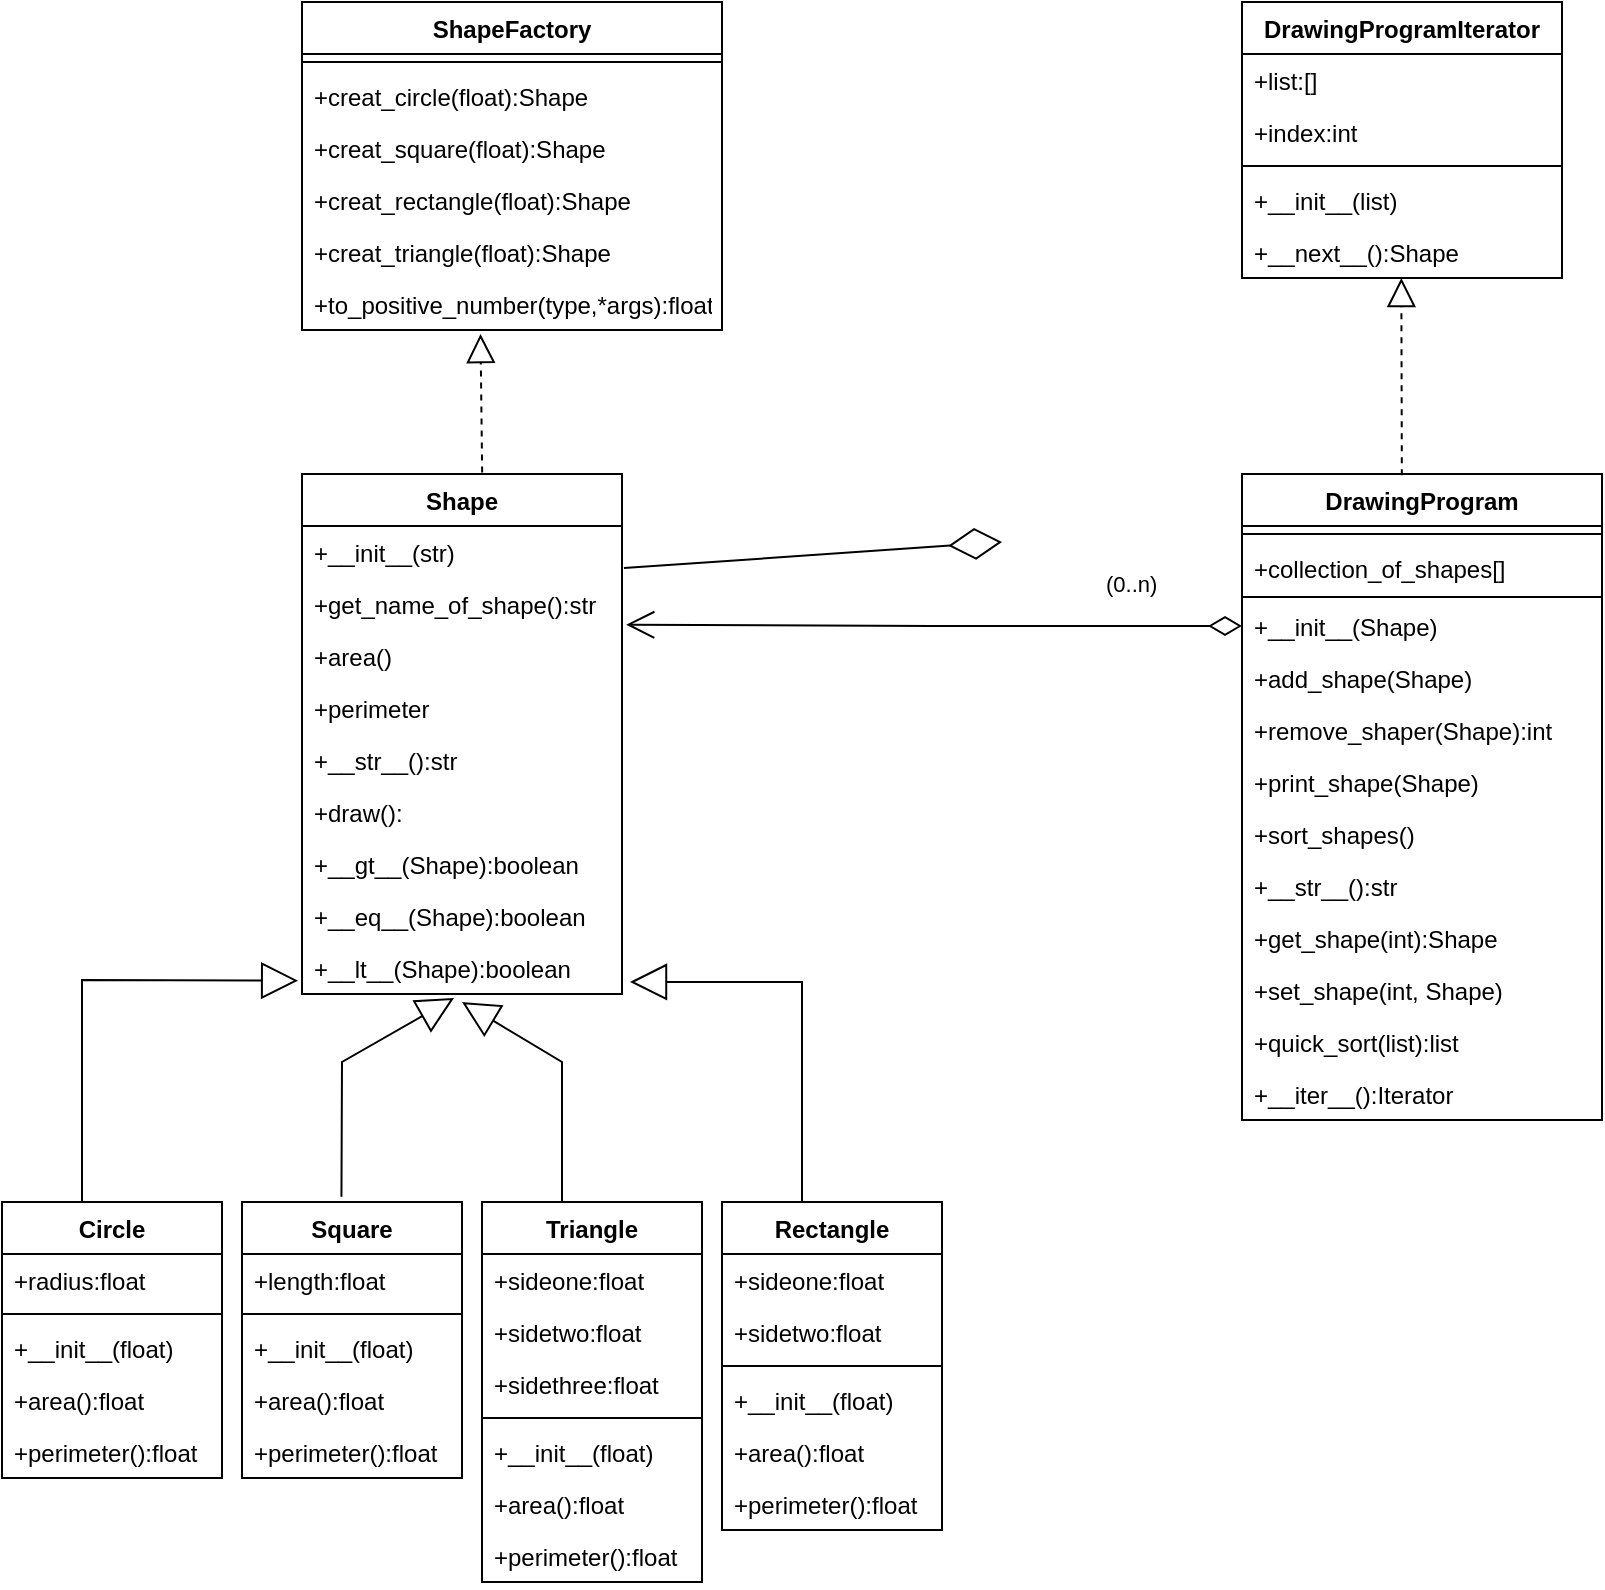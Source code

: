 <mxfile version="15.6.8" type="device"><diagram id="YoG3f7pHk4Rbtw5DYFcT" name="Page-1"><mxGraphModel dx="925" dy="736" grid="1" gridSize="10" guides="1" tooltips="1" connect="1" arrows="1" fold="1" page="1" pageScale="1" pageWidth="850" pageHeight="1100" math="0" shadow="0"><root><mxCell id="0"/><mxCell id="1" parent="0"/><mxCell id="T9_4mvdXHMdCMFrZdac9-1" value="Shape" style="swimlane;fontStyle=1;align=center;verticalAlign=top;childLayout=stackLayout;horizontal=1;startSize=26;horizontalStack=0;resizeParent=1;resizeParentMax=0;resizeLast=0;collapsible=1;marginBottom=0;" vertex="1" parent="1"><mxGeometry x="150" y="336" width="160" height="260" as="geometry"/></mxCell><mxCell id="T9_4mvdXHMdCMFrZdac9-2" value="+__init__(str)" style="text;strokeColor=none;fillColor=none;align=left;verticalAlign=top;spacingLeft=4;spacingRight=4;overflow=hidden;rotatable=0;points=[[0,0.5],[1,0.5]];portConstraint=eastwest;" vertex="1" parent="T9_4mvdXHMdCMFrZdac9-1"><mxGeometry y="26" width="160" height="26" as="geometry"/></mxCell><mxCell id="T9_4mvdXHMdCMFrZdac9-3" value="+get_name_of_shape():str" style="text;strokeColor=none;fillColor=none;align=left;verticalAlign=top;spacingLeft=4;spacingRight=4;overflow=hidden;rotatable=0;points=[[0,0.5],[1,0.5]];portConstraint=eastwest;" vertex="1" parent="T9_4mvdXHMdCMFrZdac9-1"><mxGeometry y="52" width="160" height="26" as="geometry"/></mxCell><mxCell id="T9_4mvdXHMdCMFrZdac9-4" value="+area()" style="text;strokeColor=none;fillColor=none;align=left;verticalAlign=top;spacingLeft=4;spacingRight=4;overflow=hidden;rotatable=0;points=[[0,0.5],[1,0.5]];portConstraint=eastwest;" vertex="1" parent="T9_4mvdXHMdCMFrZdac9-1"><mxGeometry y="78" width="160" height="26" as="geometry"/></mxCell><mxCell id="T9_4mvdXHMdCMFrZdac9-74" value="+perimeter" style="text;strokeColor=none;fillColor=none;align=left;verticalAlign=top;spacingLeft=4;spacingRight=4;overflow=hidden;rotatable=0;points=[[0,0.5],[1,0.5]];portConstraint=eastwest;" vertex="1" parent="T9_4mvdXHMdCMFrZdac9-1"><mxGeometry y="104" width="160" height="26" as="geometry"/></mxCell><mxCell id="T9_4mvdXHMdCMFrZdac9-73" value="+__str__():str" style="text;strokeColor=none;fillColor=none;align=left;verticalAlign=top;spacingLeft=4;spacingRight=4;overflow=hidden;rotatable=0;points=[[0,0.5],[1,0.5]];portConstraint=eastwest;" vertex="1" parent="T9_4mvdXHMdCMFrZdac9-1"><mxGeometry y="130" width="160" height="26" as="geometry"/></mxCell><mxCell id="T9_4mvdXHMdCMFrZdac9-72" value="+draw():" style="text;strokeColor=none;fillColor=none;align=left;verticalAlign=top;spacingLeft=4;spacingRight=4;overflow=hidden;rotatable=0;points=[[0,0.5],[1,0.5]];portConstraint=eastwest;" vertex="1" parent="T9_4mvdXHMdCMFrZdac9-1"><mxGeometry y="156" width="160" height="26" as="geometry"/></mxCell><mxCell id="T9_4mvdXHMdCMFrZdac9-71" value="+__gt__(Shape):boolean" style="text;strokeColor=none;fillColor=none;align=left;verticalAlign=top;spacingLeft=4;spacingRight=4;overflow=hidden;rotatable=0;points=[[0,0.5],[1,0.5]];portConstraint=eastwest;" vertex="1" parent="T9_4mvdXHMdCMFrZdac9-1"><mxGeometry y="182" width="160" height="26" as="geometry"/></mxCell><mxCell id="T9_4mvdXHMdCMFrZdac9-70" value="+__eq__(Shape):boolean" style="text;strokeColor=none;fillColor=none;align=left;verticalAlign=top;spacingLeft=4;spacingRight=4;overflow=hidden;rotatable=0;points=[[0,0.5],[1,0.5]];portConstraint=eastwest;" vertex="1" parent="T9_4mvdXHMdCMFrZdac9-1"><mxGeometry y="208" width="160" height="26" as="geometry"/></mxCell><mxCell id="T9_4mvdXHMdCMFrZdac9-69" value="+__lt__(Shape):boolean" style="text;strokeColor=none;fillColor=none;align=left;verticalAlign=top;spacingLeft=4;spacingRight=4;overflow=hidden;rotatable=0;points=[[0,0.5],[1,0.5]];portConstraint=eastwest;" vertex="1" parent="T9_4mvdXHMdCMFrZdac9-1"><mxGeometry y="234" width="160" height="26" as="geometry"/></mxCell><mxCell id="T9_4mvdXHMdCMFrZdac9-5" value="DrawingProgram" style="swimlane;fontStyle=1;align=center;verticalAlign=top;childLayout=stackLayout;horizontal=1;startSize=26;horizontalStack=0;resizeParent=1;resizeParentMax=0;resizeLast=0;collapsible=1;marginBottom=0;fillColor=default;gradientColor=none;" vertex="1" parent="1"><mxGeometry x="620" y="336" width="180" height="323" as="geometry"/></mxCell><mxCell id="T9_4mvdXHMdCMFrZdac9-6" value="" style="line;strokeWidth=1;fillColor=none;align=left;verticalAlign=middle;spacingTop=-1;spacingLeft=3;spacingRight=3;rotatable=0;labelPosition=right;points=[];portConstraint=eastwest;" vertex="1" parent="T9_4mvdXHMdCMFrZdac9-5"><mxGeometry y="26" width="180" height="8" as="geometry"/></mxCell><mxCell id="T9_4mvdXHMdCMFrZdac9-9" value="+collection_of_shapes[]" style="text;strokeColor=none;fillColor=none;align=left;verticalAlign=top;spacingLeft=4;spacingRight=4;overflow=hidden;rotatable=0;points=[[0,0.5],[1,0.5]];portConstraint=eastwest;" vertex="1" parent="T9_4mvdXHMdCMFrZdac9-5"><mxGeometry y="34" width="180" height="26" as="geometry"/></mxCell><mxCell id="T9_4mvdXHMdCMFrZdac9-10" value="" style="line;strokeWidth=1;fillColor=none;align=left;verticalAlign=middle;spacingTop=-1;spacingLeft=3;spacingRight=3;rotatable=0;labelPosition=right;points=[];portConstraint=eastwest;" vertex="1" parent="T9_4mvdXHMdCMFrZdac9-5"><mxGeometry y="60" width="180" height="3" as="geometry"/></mxCell><mxCell id="T9_4mvdXHMdCMFrZdac9-11" value="+__init__(Shape)" style="text;strokeColor=none;fillColor=none;align=left;verticalAlign=top;spacingLeft=4;spacingRight=4;overflow=hidden;rotatable=0;points=[[0,0.5],[1,0.5]];portConstraint=eastwest;" vertex="1" parent="T9_4mvdXHMdCMFrZdac9-5"><mxGeometry y="63" width="180" height="26" as="geometry"/></mxCell><mxCell id="T9_4mvdXHMdCMFrZdac9-12" value="+add_shape(Shape)" style="text;strokeColor=none;fillColor=none;align=left;verticalAlign=top;spacingLeft=4;spacingRight=4;overflow=hidden;rotatable=0;points=[[0,0.5],[1,0.5]];portConstraint=eastwest;" vertex="1" parent="T9_4mvdXHMdCMFrZdac9-5"><mxGeometry y="89" width="180" height="26" as="geometry"/></mxCell><mxCell id="T9_4mvdXHMdCMFrZdac9-13" value="+remove_shaper(Shape):int" style="text;strokeColor=none;fillColor=none;align=left;verticalAlign=top;spacingLeft=4;spacingRight=4;overflow=hidden;rotatable=0;points=[[0,0.5],[1,0.5]];portConstraint=eastwest;" vertex="1" parent="T9_4mvdXHMdCMFrZdac9-5"><mxGeometry y="115" width="180" height="26" as="geometry"/></mxCell><mxCell id="T9_4mvdXHMdCMFrZdac9-14" value="+print_shape(Shape)" style="text;strokeColor=none;fillColor=none;align=left;verticalAlign=top;spacingLeft=4;spacingRight=4;overflow=hidden;rotatable=0;points=[[0,0.5],[1,0.5]];portConstraint=eastwest;" vertex="1" parent="T9_4mvdXHMdCMFrZdac9-5"><mxGeometry y="141" width="180" height="26" as="geometry"/></mxCell><mxCell id="T9_4mvdXHMdCMFrZdac9-15" value="+sort_shapes()" style="text;strokeColor=none;fillColor=none;align=left;verticalAlign=top;spacingLeft=4;spacingRight=4;overflow=hidden;rotatable=0;points=[[0,0.5],[1,0.5]];portConstraint=eastwest;" vertex="1" parent="T9_4mvdXHMdCMFrZdac9-5"><mxGeometry y="167" width="180" height="26" as="geometry"/></mxCell><mxCell id="T9_4mvdXHMdCMFrZdac9-16" value="+__str__():str" style="text;strokeColor=none;fillColor=none;align=left;verticalAlign=top;spacingLeft=4;spacingRight=4;overflow=hidden;rotatable=0;points=[[0,0.5],[1,0.5]];portConstraint=eastwest;" vertex="1" parent="T9_4mvdXHMdCMFrZdac9-5"><mxGeometry y="193" width="180" height="26" as="geometry"/></mxCell><mxCell id="T9_4mvdXHMdCMFrZdac9-17" value="+get_shape(int):Shape" style="text;strokeColor=none;fillColor=none;align=left;verticalAlign=top;spacingLeft=4;spacingRight=4;overflow=hidden;rotatable=0;points=[[0,0.5],[1,0.5]];portConstraint=eastwest;" vertex="1" parent="T9_4mvdXHMdCMFrZdac9-5"><mxGeometry y="219" width="180" height="26" as="geometry"/></mxCell><mxCell id="T9_4mvdXHMdCMFrZdac9-66" value="+set_shape(int, Shape)" style="text;strokeColor=none;fillColor=none;align=left;verticalAlign=top;spacingLeft=4;spacingRight=4;overflow=hidden;rotatable=0;points=[[0,0.5],[1,0.5]];portConstraint=eastwest;" vertex="1" parent="T9_4mvdXHMdCMFrZdac9-5"><mxGeometry y="245" width="180" height="26" as="geometry"/></mxCell><mxCell id="T9_4mvdXHMdCMFrZdac9-68" value="+quick_sort(list):list" style="text;strokeColor=none;fillColor=none;align=left;verticalAlign=top;spacingLeft=4;spacingRight=4;overflow=hidden;rotatable=0;points=[[0,0.5],[1,0.5]];portConstraint=eastwest;" vertex="1" parent="T9_4mvdXHMdCMFrZdac9-5"><mxGeometry y="271" width="180" height="26" as="geometry"/></mxCell><mxCell id="T9_4mvdXHMdCMFrZdac9-67" value="+__iter__():Iterator" style="text;strokeColor=none;fillColor=none;align=left;verticalAlign=top;spacingLeft=4;spacingRight=4;overflow=hidden;rotatable=0;points=[[0,0.5],[1,0.5]];portConstraint=eastwest;" vertex="1" parent="T9_4mvdXHMdCMFrZdac9-5"><mxGeometry y="297" width="180" height="26" as="geometry"/></mxCell><mxCell id="T9_4mvdXHMdCMFrZdac9-22" value="Circle" style="swimlane;fontStyle=1;align=center;verticalAlign=top;childLayout=stackLayout;horizontal=1;startSize=26;horizontalStack=0;resizeParent=1;resizeParentMax=0;resizeLast=0;collapsible=1;marginBottom=0;" vertex="1" parent="1"><mxGeometry y="700" width="110" height="138" as="geometry"/></mxCell><mxCell id="T9_4mvdXHMdCMFrZdac9-23" value="+radius:float" style="text;strokeColor=none;fillColor=none;align=left;verticalAlign=top;spacingLeft=4;spacingRight=4;overflow=hidden;rotatable=0;points=[[0,0.5],[1,0.5]];portConstraint=eastwest;" vertex="1" parent="T9_4mvdXHMdCMFrZdac9-22"><mxGeometry y="26" width="110" height="26" as="geometry"/></mxCell><mxCell id="T9_4mvdXHMdCMFrZdac9-26" value="" style="line;strokeWidth=1;fillColor=none;align=left;verticalAlign=middle;spacingTop=-1;spacingLeft=3;spacingRight=3;rotatable=0;labelPosition=right;points=[];portConstraint=eastwest;" vertex="1" parent="T9_4mvdXHMdCMFrZdac9-22"><mxGeometry y="52" width="110" height="8" as="geometry"/></mxCell><mxCell id="T9_4mvdXHMdCMFrZdac9-27" value="+__init__(float)" style="text;strokeColor=none;fillColor=none;align=left;verticalAlign=top;spacingLeft=4;spacingRight=4;overflow=hidden;rotatable=0;points=[[0,0.5],[1,0.5]];portConstraint=eastwest;" vertex="1" parent="T9_4mvdXHMdCMFrZdac9-22"><mxGeometry y="60" width="110" height="26" as="geometry"/></mxCell><mxCell id="T9_4mvdXHMdCMFrZdac9-28" value="+area():float" style="text;strokeColor=none;fillColor=none;align=left;verticalAlign=top;spacingLeft=4;spacingRight=4;overflow=hidden;rotatable=0;points=[[0,0.5],[1,0.5]];portConstraint=eastwest;" vertex="1" parent="T9_4mvdXHMdCMFrZdac9-22"><mxGeometry y="86" width="110" height="26" as="geometry"/></mxCell><mxCell id="T9_4mvdXHMdCMFrZdac9-29" value="+perimeter():float" style="text;strokeColor=none;fillColor=none;align=left;verticalAlign=top;spacingLeft=4;spacingRight=4;overflow=hidden;rotatable=0;points=[[0,0.5],[1,0.5]];portConstraint=eastwest;" vertex="1" parent="T9_4mvdXHMdCMFrZdac9-22"><mxGeometry y="112" width="110" height="26" as="geometry"/></mxCell><mxCell id="T9_4mvdXHMdCMFrZdac9-30" value="" style="endArrow=block;endSize=16;endFill=0;html=1;rounded=0;entryX=-0.012;entryY=0.744;entryDx=0;entryDy=0;entryPerimeter=0;" edge="1" parent="1" target="T9_4mvdXHMdCMFrZdac9-69"><mxGeometry width="160" relative="1" as="geometry"><mxPoint x="40" y="700" as="sourcePoint"/><mxPoint x="500" y="370" as="targetPoint"/><Array as="points"><mxPoint x="40" y="589"/></Array></mxGeometry></mxCell><mxCell id="T9_4mvdXHMdCMFrZdac9-33" value="" style="endArrow=diamondThin;endFill=0;endSize=24;html=1;rounded=0;exitX=1.006;exitY=0.808;exitDx=0;exitDy=0;exitPerimeter=0;" edge="1" parent="1" source="T9_4mvdXHMdCMFrZdac9-2" target="T9_4mvdXHMdCMFrZdac9-7"><mxGeometry width="160" relative="1" as="geometry"><mxPoint x="340" y="370" as="sourcePoint"/><mxPoint x="500" y="370" as="targetPoint"/></mxGeometry></mxCell><mxCell id="T9_4mvdXHMdCMFrZdac9-34" value="Square" style="swimlane;fontStyle=1;align=center;verticalAlign=top;childLayout=stackLayout;horizontal=1;startSize=26;horizontalStack=0;resizeParent=1;resizeParentMax=0;resizeLast=0;collapsible=1;marginBottom=0;" vertex="1" parent="1"><mxGeometry x="120" y="700" width="110" height="138" as="geometry"/></mxCell><mxCell id="T9_4mvdXHMdCMFrZdac9-35" value="+length:float" style="text;strokeColor=none;fillColor=none;align=left;verticalAlign=top;spacingLeft=4;spacingRight=4;overflow=hidden;rotatable=0;points=[[0,0.5],[1,0.5]];portConstraint=eastwest;" vertex="1" parent="T9_4mvdXHMdCMFrZdac9-34"><mxGeometry y="26" width="110" height="26" as="geometry"/></mxCell><mxCell id="T9_4mvdXHMdCMFrZdac9-38" value="" style="line;strokeWidth=1;fillColor=none;align=left;verticalAlign=middle;spacingTop=-1;spacingLeft=3;spacingRight=3;rotatable=0;labelPosition=right;points=[];portConstraint=eastwest;" vertex="1" parent="T9_4mvdXHMdCMFrZdac9-34"><mxGeometry y="52" width="110" height="8" as="geometry"/></mxCell><mxCell id="T9_4mvdXHMdCMFrZdac9-40" value="+__init__(float)" style="text;strokeColor=none;fillColor=none;align=left;verticalAlign=top;spacingLeft=4;spacingRight=4;overflow=hidden;rotatable=0;points=[[0,0.5],[1,0.5]];portConstraint=eastwest;" vertex="1" parent="T9_4mvdXHMdCMFrZdac9-34"><mxGeometry y="60" width="110" height="26" as="geometry"/></mxCell><mxCell id="T9_4mvdXHMdCMFrZdac9-41" value="+area():float" style="text;strokeColor=none;fillColor=none;align=left;verticalAlign=top;spacingLeft=4;spacingRight=4;overflow=hidden;rotatable=0;points=[[0,0.5],[1,0.5]];portConstraint=eastwest;" vertex="1" parent="T9_4mvdXHMdCMFrZdac9-34"><mxGeometry y="86" width="110" height="26" as="geometry"/></mxCell><mxCell id="T9_4mvdXHMdCMFrZdac9-92" value="+perimeter():float" style="text;strokeColor=none;fillColor=none;align=left;verticalAlign=top;spacingLeft=4;spacingRight=4;overflow=hidden;rotatable=0;points=[[0,0.5],[1,0.5]];portConstraint=eastwest;" vertex="1" parent="T9_4mvdXHMdCMFrZdac9-34"><mxGeometry y="112" width="110" height="26" as="geometry"/></mxCell><mxCell id="T9_4mvdXHMdCMFrZdac9-42" value="Rectangle" style="swimlane;fontStyle=1;align=center;verticalAlign=top;childLayout=stackLayout;horizontal=1;startSize=26;horizontalStack=0;resizeParent=1;resizeParentMax=0;resizeLast=0;collapsible=1;marginBottom=0;" vertex="1" parent="1"><mxGeometry x="360" y="700" width="110" height="164" as="geometry"/></mxCell><mxCell id="T9_4mvdXHMdCMFrZdac9-43" value="+sideone:float" style="text;strokeColor=none;fillColor=none;align=left;verticalAlign=top;spacingLeft=4;spacingRight=4;overflow=hidden;rotatable=0;points=[[0,0.5],[1,0.5]];portConstraint=eastwest;" vertex="1" parent="T9_4mvdXHMdCMFrZdac9-42"><mxGeometry y="26" width="110" height="26" as="geometry"/></mxCell><mxCell id="T9_4mvdXHMdCMFrZdac9-44" value="+sidetwo:float" style="text;strokeColor=none;fillColor=none;align=left;verticalAlign=top;spacingLeft=4;spacingRight=4;overflow=hidden;rotatable=0;points=[[0,0.5],[1,0.5]];portConstraint=eastwest;" vertex="1" parent="T9_4mvdXHMdCMFrZdac9-42"><mxGeometry y="52" width="110" height="26" as="geometry"/></mxCell><mxCell id="T9_4mvdXHMdCMFrZdac9-46" value="" style="line;strokeWidth=1;fillColor=none;align=left;verticalAlign=middle;spacingTop=-1;spacingLeft=3;spacingRight=3;rotatable=0;labelPosition=right;points=[];portConstraint=eastwest;" vertex="1" parent="T9_4mvdXHMdCMFrZdac9-42"><mxGeometry y="78" width="110" height="8" as="geometry"/></mxCell><mxCell id="T9_4mvdXHMdCMFrZdac9-47" value="+__init__(float)" style="text;strokeColor=none;fillColor=none;align=left;verticalAlign=top;spacingLeft=4;spacingRight=4;overflow=hidden;rotatable=0;points=[[0,0.5],[1,0.5]];portConstraint=eastwest;" vertex="1" parent="T9_4mvdXHMdCMFrZdac9-42"><mxGeometry y="86" width="110" height="26" as="geometry"/></mxCell><mxCell id="T9_4mvdXHMdCMFrZdac9-48" value="+area():float" style="text;strokeColor=none;fillColor=none;align=left;verticalAlign=top;spacingLeft=4;spacingRight=4;overflow=hidden;rotatable=0;points=[[0,0.5],[1,0.5]];portConstraint=eastwest;" vertex="1" parent="T9_4mvdXHMdCMFrZdac9-42"><mxGeometry y="112" width="110" height="26" as="geometry"/></mxCell><mxCell id="T9_4mvdXHMdCMFrZdac9-49" value="+perimeter():float" style="text;strokeColor=none;fillColor=none;align=left;verticalAlign=top;spacingLeft=4;spacingRight=4;overflow=hidden;rotatable=0;points=[[0,0.5],[1,0.5]];portConstraint=eastwest;" vertex="1" parent="T9_4mvdXHMdCMFrZdac9-42"><mxGeometry y="138" width="110" height="26" as="geometry"/></mxCell><mxCell id="T9_4mvdXHMdCMFrZdac9-50" value="Triangle" style="swimlane;fontStyle=1;align=center;verticalAlign=top;childLayout=stackLayout;horizontal=1;startSize=26;horizontalStack=0;resizeParent=1;resizeParentMax=0;resizeLast=0;collapsible=1;marginBottom=0;" vertex="1" parent="1"><mxGeometry x="240" y="700" width="110" height="190" as="geometry"/></mxCell><mxCell id="T9_4mvdXHMdCMFrZdac9-51" value="+sideone:float" style="text;strokeColor=none;fillColor=none;align=left;verticalAlign=top;spacingLeft=4;spacingRight=4;overflow=hidden;rotatable=0;points=[[0,0.5],[1,0.5]];portConstraint=eastwest;" vertex="1" parent="T9_4mvdXHMdCMFrZdac9-50"><mxGeometry y="26" width="110" height="26" as="geometry"/></mxCell><mxCell id="T9_4mvdXHMdCMFrZdac9-52" value="+sidetwo:float" style="text;strokeColor=none;fillColor=none;align=left;verticalAlign=top;spacingLeft=4;spacingRight=4;overflow=hidden;rotatable=0;points=[[0,0.5],[1,0.5]];portConstraint=eastwest;" vertex="1" parent="T9_4mvdXHMdCMFrZdac9-50"><mxGeometry y="52" width="110" height="26" as="geometry"/></mxCell><mxCell id="T9_4mvdXHMdCMFrZdac9-53" value="+sidethree:float" style="text;strokeColor=none;fillColor=none;align=left;verticalAlign=top;spacingLeft=4;spacingRight=4;overflow=hidden;rotatable=0;points=[[0,0.5],[1,0.5]];portConstraint=eastwest;" vertex="1" parent="T9_4mvdXHMdCMFrZdac9-50"><mxGeometry y="78" width="110" height="26" as="geometry"/></mxCell><mxCell id="T9_4mvdXHMdCMFrZdac9-54" value="" style="line;strokeWidth=1;fillColor=none;align=left;verticalAlign=middle;spacingTop=-1;spacingLeft=3;spacingRight=3;rotatable=0;labelPosition=right;points=[];portConstraint=eastwest;" vertex="1" parent="T9_4mvdXHMdCMFrZdac9-50"><mxGeometry y="104" width="110" height="8" as="geometry"/></mxCell><mxCell id="T9_4mvdXHMdCMFrZdac9-55" value="+__init__(float)" style="text;strokeColor=none;fillColor=none;align=left;verticalAlign=top;spacingLeft=4;spacingRight=4;overflow=hidden;rotatable=0;points=[[0,0.5],[1,0.5]];portConstraint=eastwest;" vertex="1" parent="T9_4mvdXHMdCMFrZdac9-50"><mxGeometry y="112" width="110" height="26" as="geometry"/></mxCell><mxCell id="T9_4mvdXHMdCMFrZdac9-56" value="+area():float" style="text;strokeColor=none;fillColor=none;align=left;verticalAlign=top;spacingLeft=4;spacingRight=4;overflow=hidden;rotatable=0;points=[[0,0.5],[1,0.5]];portConstraint=eastwest;" vertex="1" parent="T9_4mvdXHMdCMFrZdac9-50"><mxGeometry y="138" width="110" height="26" as="geometry"/></mxCell><mxCell id="T9_4mvdXHMdCMFrZdac9-57" value="+perimeter():float" style="text;strokeColor=none;fillColor=none;align=left;verticalAlign=top;spacingLeft=4;spacingRight=4;overflow=hidden;rotatable=0;points=[[0,0.5],[1,0.5]];portConstraint=eastwest;" vertex="1" parent="T9_4mvdXHMdCMFrZdac9-50"><mxGeometry y="164" width="110" height="26" as="geometry"/></mxCell><mxCell id="T9_4mvdXHMdCMFrZdac9-58" value="ShapeFactory" style="swimlane;fontStyle=1;align=center;verticalAlign=top;childLayout=stackLayout;horizontal=1;startSize=26;horizontalStack=0;resizeParent=1;resizeParentMax=0;resizeLast=0;collapsible=1;marginBottom=0;" vertex="1" parent="1"><mxGeometry x="150" y="100" width="210" height="164" as="geometry"/></mxCell><mxCell id="T9_4mvdXHMdCMFrZdac9-60" value="" style="line;strokeWidth=1;fillColor=none;align=left;verticalAlign=middle;spacingTop=-1;spacingLeft=3;spacingRight=3;rotatable=0;labelPosition=right;points=[];portConstraint=eastwest;" vertex="1" parent="T9_4mvdXHMdCMFrZdac9-58"><mxGeometry y="26" width="210" height="8" as="geometry"/></mxCell><mxCell id="T9_4mvdXHMdCMFrZdac9-61" value="+creat_circle(float):Shape" style="text;strokeColor=none;fillColor=none;align=left;verticalAlign=top;spacingLeft=4;spacingRight=4;overflow=hidden;rotatable=0;points=[[0,0.5],[1,0.5]];portConstraint=eastwest;" vertex="1" parent="T9_4mvdXHMdCMFrZdac9-58"><mxGeometry y="34" width="210" height="26" as="geometry"/></mxCell><mxCell id="T9_4mvdXHMdCMFrZdac9-84" value="+creat_square(float):Shape" style="text;strokeColor=none;fillColor=none;align=left;verticalAlign=top;spacingLeft=4;spacingRight=4;overflow=hidden;rotatable=0;points=[[0,0.5],[1,0.5]];portConstraint=eastwest;" vertex="1" parent="T9_4mvdXHMdCMFrZdac9-58"><mxGeometry y="60" width="210" height="26" as="geometry"/></mxCell><mxCell id="T9_4mvdXHMdCMFrZdac9-83" value="+creat_rectangle(float):Shape" style="text;strokeColor=none;fillColor=none;align=left;verticalAlign=top;spacingLeft=4;spacingRight=4;overflow=hidden;rotatable=0;points=[[0,0.5],[1,0.5]];portConstraint=eastwest;" vertex="1" parent="T9_4mvdXHMdCMFrZdac9-58"><mxGeometry y="86" width="210" height="26" as="geometry"/></mxCell><mxCell id="T9_4mvdXHMdCMFrZdac9-82" value="+creat_triangle(float):Shape" style="text;strokeColor=none;fillColor=none;align=left;verticalAlign=top;spacingLeft=4;spacingRight=4;overflow=hidden;rotatable=0;points=[[0,0.5],[1,0.5]];portConstraint=eastwest;" vertex="1" parent="T9_4mvdXHMdCMFrZdac9-58"><mxGeometry y="112" width="210" height="26" as="geometry"/></mxCell><mxCell id="T9_4mvdXHMdCMFrZdac9-81" value="+to_positive_number(type,*args):float" style="text;strokeColor=none;fillColor=none;align=left;verticalAlign=top;spacingLeft=4;spacingRight=4;overflow=hidden;rotatable=0;points=[[0,0.5],[1,0.5]];portConstraint=eastwest;" vertex="1" parent="T9_4mvdXHMdCMFrZdac9-58"><mxGeometry y="138" width="210" height="26" as="geometry"/></mxCell><mxCell id="T9_4mvdXHMdCMFrZdac9-62" value="DrawingProgramIterator" style="swimlane;fontStyle=1;align=center;verticalAlign=top;childLayout=stackLayout;horizontal=1;startSize=26;horizontalStack=0;resizeParent=1;resizeParentMax=0;resizeLast=0;collapsible=1;marginBottom=0;" vertex="1" parent="1"><mxGeometry x="620" y="100" width="160" height="138" as="geometry"/></mxCell><mxCell id="T9_4mvdXHMdCMFrZdac9-78" value="+list:[]" style="text;strokeColor=none;fillColor=none;align=left;verticalAlign=top;spacingLeft=4;spacingRight=4;overflow=hidden;rotatable=0;points=[[0,0.5],[1,0.5]];portConstraint=eastwest;" vertex="1" parent="T9_4mvdXHMdCMFrZdac9-62"><mxGeometry y="26" width="160" height="26" as="geometry"/></mxCell><mxCell id="T9_4mvdXHMdCMFrZdac9-79" value="+index:int" style="text;strokeColor=none;fillColor=none;align=left;verticalAlign=top;spacingLeft=4;spacingRight=4;overflow=hidden;rotatable=0;points=[[0,0.5],[1,0.5]];portConstraint=eastwest;" vertex="1" parent="T9_4mvdXHMdCMFrZdac9-62"><mxGeometry y="52" width="160" height="26" as="geometry"/></mxCell><mxCell id="T9_4mvdXHMdCMFrZdac9-64" value="" style="line;strokeWidth=1;fillColor=none;align=left;verticalAlign=middle;spacingTop=-1;spacingLeft=3;spacingRight=3;rotatable=0;labelPosition=right;points=[];portConstraint=eastwest;" vertex="1" parent="T9_4mvdXHMdCMFrZdac9-62"><mxGeometry y="78" width="160" height="8" as="geometry"/></mxCell><mxCell id="T9_4mvdXHMdCMFrZdac9-65" value="+__init__(list)" style="text;strokeColor=none;fillColor=none;align=left;verticalAlign=top;spacingLeft=4;spacingRight=4;overflow=hidden;rotatable=0;points=[[0,0.5],[1,0.5]];portConstraint=eastwest;" vertex="1" parent="T9_4mvdXHMdCMFrZdac9-62"><mxGeometry y="86" width="160" height="26" as="geometry"/></mxCell><mxCell id="T9_4mvdXHMdCMFrZdac9-75" value="+__next__():Shape" style="text;strokeColor=none;fillColor=none;align=left;verticalAlign=top;spacingLeft=4;spacingRight=4;overflow=hidden;rotatable=0;points=[[0,0.5],[1,0.5]];portConstraint=eastwest;" vertex="1" parent="T9_4mvdXHMdCMFrZdac9-62"><mxGeometry y="112" width="160" height="26" as="geometry"/></mxCell><mxCell id="T9_4mvdXHMdCMFrZdac9-96" value="(0..n)" style="endArrow=open;html=1;endSize=12;startArrow=diamondThin;startSize=14;startFill=0;edgeStyle=orthogonalEdgeStyle;align=left;verticalAlign=bottom;rounded=0;exitX=0;exitY=0.5;exitDx=0;exitDy=0;entryX=1.013;entryY=-0.103;entryDx=0;entryDy=0;entryPerimeter=0;" edge="1" parent="1" source="T9_4mvdXHMdCMFrZdac9-11" target="T9_4mvdXHMdCMFrZdac9-4"><mxGeometry x="-0.546" y="-12" relative="1" as="geometry"><mxPoint x="370" y="450" as="sourcePoint"/><mxPoint x="530" y="450" as="targetPoint"/><mxPoint as="offset"/></mxGeometry></mxCell><mxCell id="T9_4mvdXHMdCMFrZdac9-97" value="" style="endArrow=block;endSize=16;endFill=0;html=1;rounded=0;entryX=1.025;entryY=0.769;entryDx=0;entryDy=0;entryPerimeter=0;" edge="1" parent="1" target="T9_4mvdXHMdCMFrZdac9-69"><mxGeometry width="160" relative="1" as="geometry"><mxPoint x="400" y="700" as="sourcePoint"/><mxPoint x="510" y="438.48" as="targetPoint"/><Array as="points"><mxPoint x="400" y="590"/></Array></mxGeometry></mxCell><mxCell id="T9_4mvdXHMdCMFrZdac9-98" value="" style="endArrow=block;endSize=16;endFill=0;html=1;rounded=0;" edge="1" parent="1"><mxGeometry width="160" relative="1" as="geometry"><mxPoint x="280" y="700" as="sourcePoint"/><mxPoint x="230" y="600" as="targetPoint"/><Array as="points"><mxPoint x="280" y="630"/></Array></mxGeometry></mxCell><mxCell id="T9_4mvdXHMdCMFrZdac9-99" value="" style="endArrow=block;endSize=16;endFill=0;html=1;rounded=0;entryX=0.475;entryY=1.077;entryDx=0;entryDy=0;entryPerimeter=0;exitX=0.452;exitY=-0.019;exitDx=0;exitDy=0;exitPerimeter=0;" edge="1" parent="1" source="T9_4mvdXHMdCMFrZdac9-34" target="T9_4mvdXHMdCMFrZdac9-69"><mxGeometry width="160" relative="1" as="geometry"><mxPoint x="72.5" y="731.518" as="sourcePoint"/><mxPoint x="180" y="470" as="targetPoint"/><Array as="points"><mxPoint x="170" y="630"/></Array></mxGeometry></mxCell><mxCell id="T9_4mvdXHMdCMFrZdac9-100" value="" style="endArrow=block;dashed=1;endFill=0;endSize=12;html=1;rounded=0;entryX=0.425;entryY=1.077;entryDx=0;entryDy=0;entryPerimeter=0;exitX=0.563;exitY=-0.003;exitDx=0;exitDy=0;exitPerimeter=0;" edge="1" parent="1" source="T9_4mvdXHMdCMFrZdac9-1" target="T9_4mvdXHMdCMFrZdac9-81"><mxGeometry width="160" relative="1" as="geometry"><mxPoint x="239" y="330" as="sourcePoint"/><mxPoint x="390" y="400" as="targetPoint"/></mxGeometry></mxCell><mxCell id="T9_4mvdXHMdCMFrZdac9-101" value="" style="endArrow=block;dashed=1;endFill=0;endSize=12;html=1;rounded=0;entryX=0.425;entryY=1.077;entryDx=0;entryDy=0;entryPerimeter=0;exitX=0.444;exitY=0.002;exitDx=0;exitDy=0;exitPerimeter=0;" edge="1" parent="1" source="T9_4mvdXHMdCMFrZdac9-5"><mxGeometry width="160" relative="1" as="geometry"><mxPoint x="700" y="330" as="sourcePoint"/><mxPoint x="699.67" y="238.002" as="targetPoint"/></mxGeometry></mxCell></root></mxGraphModel></diagram></mxfile>